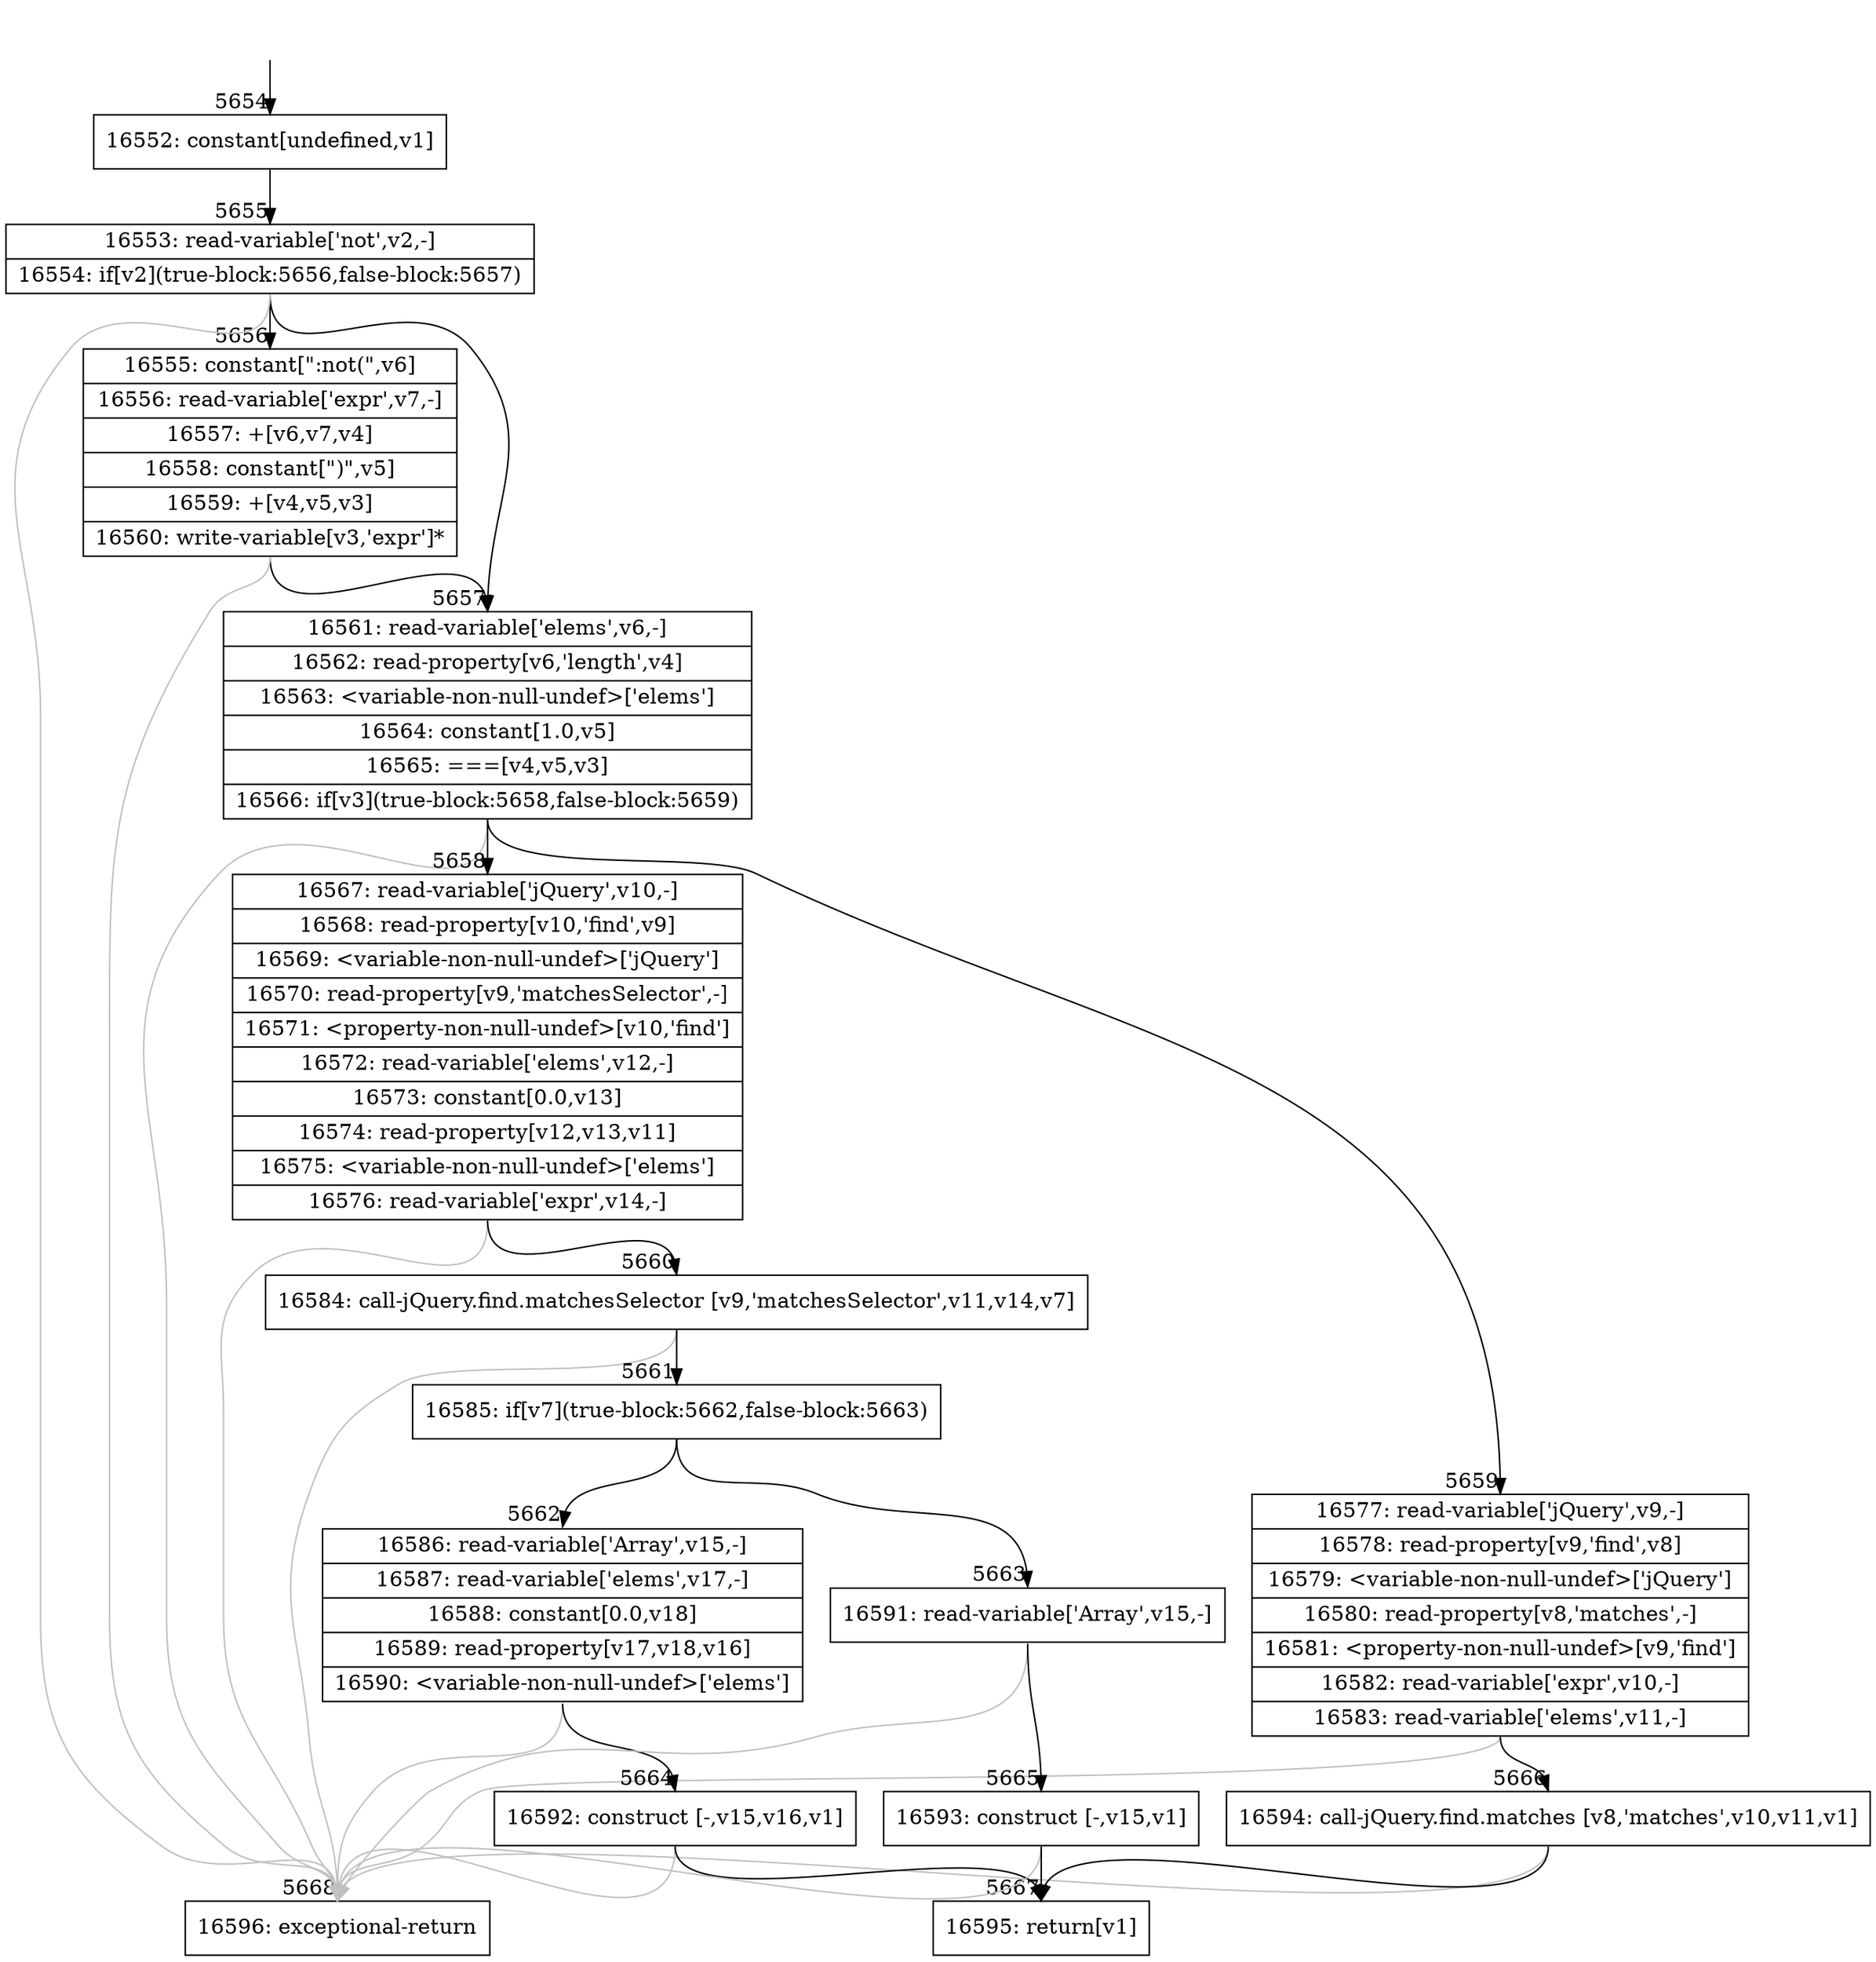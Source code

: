 digraph {
rankdir="TD"
BB_entry364[shape=none,label=""];
BB_entry364 -> BB5654 [tailport=s, headport=n, headlabel="    5654"]
BB5654 [shape=record label="{16552: constant[undefined,v1]}" ] 
BB5654 -> BB5655 [tailport=s, headport=n, headlabel="      5655"]
BB5655 [shape=record label="{16553: read-variable['not',v2,-]|16554: if[v2](true-block:5656,false-block:5657)}" ] 
BB5655 -> BB5656 [tailport=s, headport=n, headlabel="      5656"]
BB5655 -> BB5657 [tailport=s, headport=n, headlabel="      5657"]
BB5655 -> BB5668 [tailport=s, headport=n, color=gray, headlabel="      5668"]
BB5656 [shape=record label="{16555: constant[\":not(\",v6]|16556: read-variable['expr',v7,-]|16557: +[v6,v7,v4]|16558: constant[\")\",v5]|16559: +[v4,v5,v3]|16560: write-variable[v3,'expr']*}" ] 
BB5656 -> BB5657 [tailport=s, headport=n]
BB5656 -> BB5668 [tailport=s, headport=n, color=gray]
BB5657 [shape=record label="{16561: read-variable['elems',v6,-]|16562: read-property[v6,'length',v4]|16563: \<variable-non-null-undef\>['elems']|16564: constant[1.0,v5]|16565: ===[v4,v5,v3]|16566: if[v3](true-block:5658,false-block:5659)}" ] 
BB5657 -> BB5658 [tailport=s, headport=n, headlabel="      5658"]
BB5657 -> BB5659 [tailport=s, headport=n, headlabel="      5659"]
BB5657 -> BB5668 [tailport=s, headport=n, color=gray]
BB5658 [shape=record label="{16567: read-variable['jQuery',v10,-]|16568: read-property[v10,'find',v9]|16569: \<variable-non-null-undef\>['jQuery']|16570: read-property[v9,'matchesSelector',-]|16571: \<property-non-null-undef\>[v10,'find']|16572: read-variable['elems',v12,-]|16573: constant[0.0,v13]|16574: read-property[v12,v13,v11]|16575: \<variable-non-null-undef\>['elems']|16576: read-variable['expr',v14,-]}" ] 
BB5658 -> BB5660 [tailport=s, headport=n, headlabel="      5660"]
BB5658 -> BB5668 [tailport=s, headport=n, color=gray]
BB5659 [shape=record label="{16577: read-variable['jQuery',v9,-]|16578: read-property[v9,'find',v8]|16579: \<variable-non-null-undef\>['jQuery']|16580: read-property[v8,'matches',-]|16581: \<property-non-null-undef\>[v9,'find']|16582: read-variable['expr',v10,-]|16583: read-variable['elems',v11,-]}" ] 
BB5659 -> BB5666 [tailport=s, headport=n, headlabel="      5666"]
BB5659 -> BB5668 [tailport=s, headport=n, color=gray]
BB5660 [shape=record label="{16584: call-jQuery.find.matchesSelector [v9,'matchesSelector',v11,v14,v7]}" ] 
BB5660 -> BB5661 [tailport=s, headport=n, headlabel="      5661"]
BB5660 -> BB5668 [tailport=s, headport=n, color=gray]
BB5661 [shape=record label="{16585: if[v7](true-block:5662,false-block:5663)}" ] 
BB5661 -> BB5662 [tailport=s, headport=n, headlabel="      5662"]
BB5661 -> BB5663 [tailport=s, headport=n, headlabel="      5663"]
BB5662 [shape=record label="{16586: read-variable['Array',v15,-]|16587: read-variable['elems',v17,-]|16588: constant[0.0,v18]|16589: read-property[v17,v18,v16]|16590: \<variable-non-null-undef\>['elems']}" ] 
BB5662 -> BB5664 [tailport=s, headport=n, headlabel="      5664"]
BB5662 -> BB5668 [tailport=s, headport=n, color=gray]
BB5663 [shape=record label="{16591: read-variable['Array',v15,-]}" ] 
BB5663 -> BB5665 [tailport=s, headport=n, headlabel="      5665"]
BB5663 -> BB5668 [tailport=s, headport=n, color=gray]
BB5664 [shape=record label="{16592: construct [-,v15,v16,v1]}" ] 
BB5664 -> BB5667 [tailport=s, headport=n, headlabel="      5667"]
BB5664 -> BB5668 [tailport=s, headport=n, color=gray]
BB5665 [shape=record label="{16593: construct [-,v15,v1]}" ] 
BB5665 -> BB5667 [tailport=s, headport=n]
BB5665 -> BB5668 [tailport=s, headport=n, color=gray]
BB5666 [shape=record label="{16594: call-jQuery.find.matches [v8,'matches',v10,v11,v1]}" ] 
BB5666 -> BB5667 [tailport=s, headport=n]
BB5666 -> BB5668 [tailport=s, headport=n, color=gray]
BB5667 [shape=record label="{16595: return[v1]}" ] 
BB5668 [shape=record label="{16596: exceptional-return}" ] 
//#$~ 5758
}
